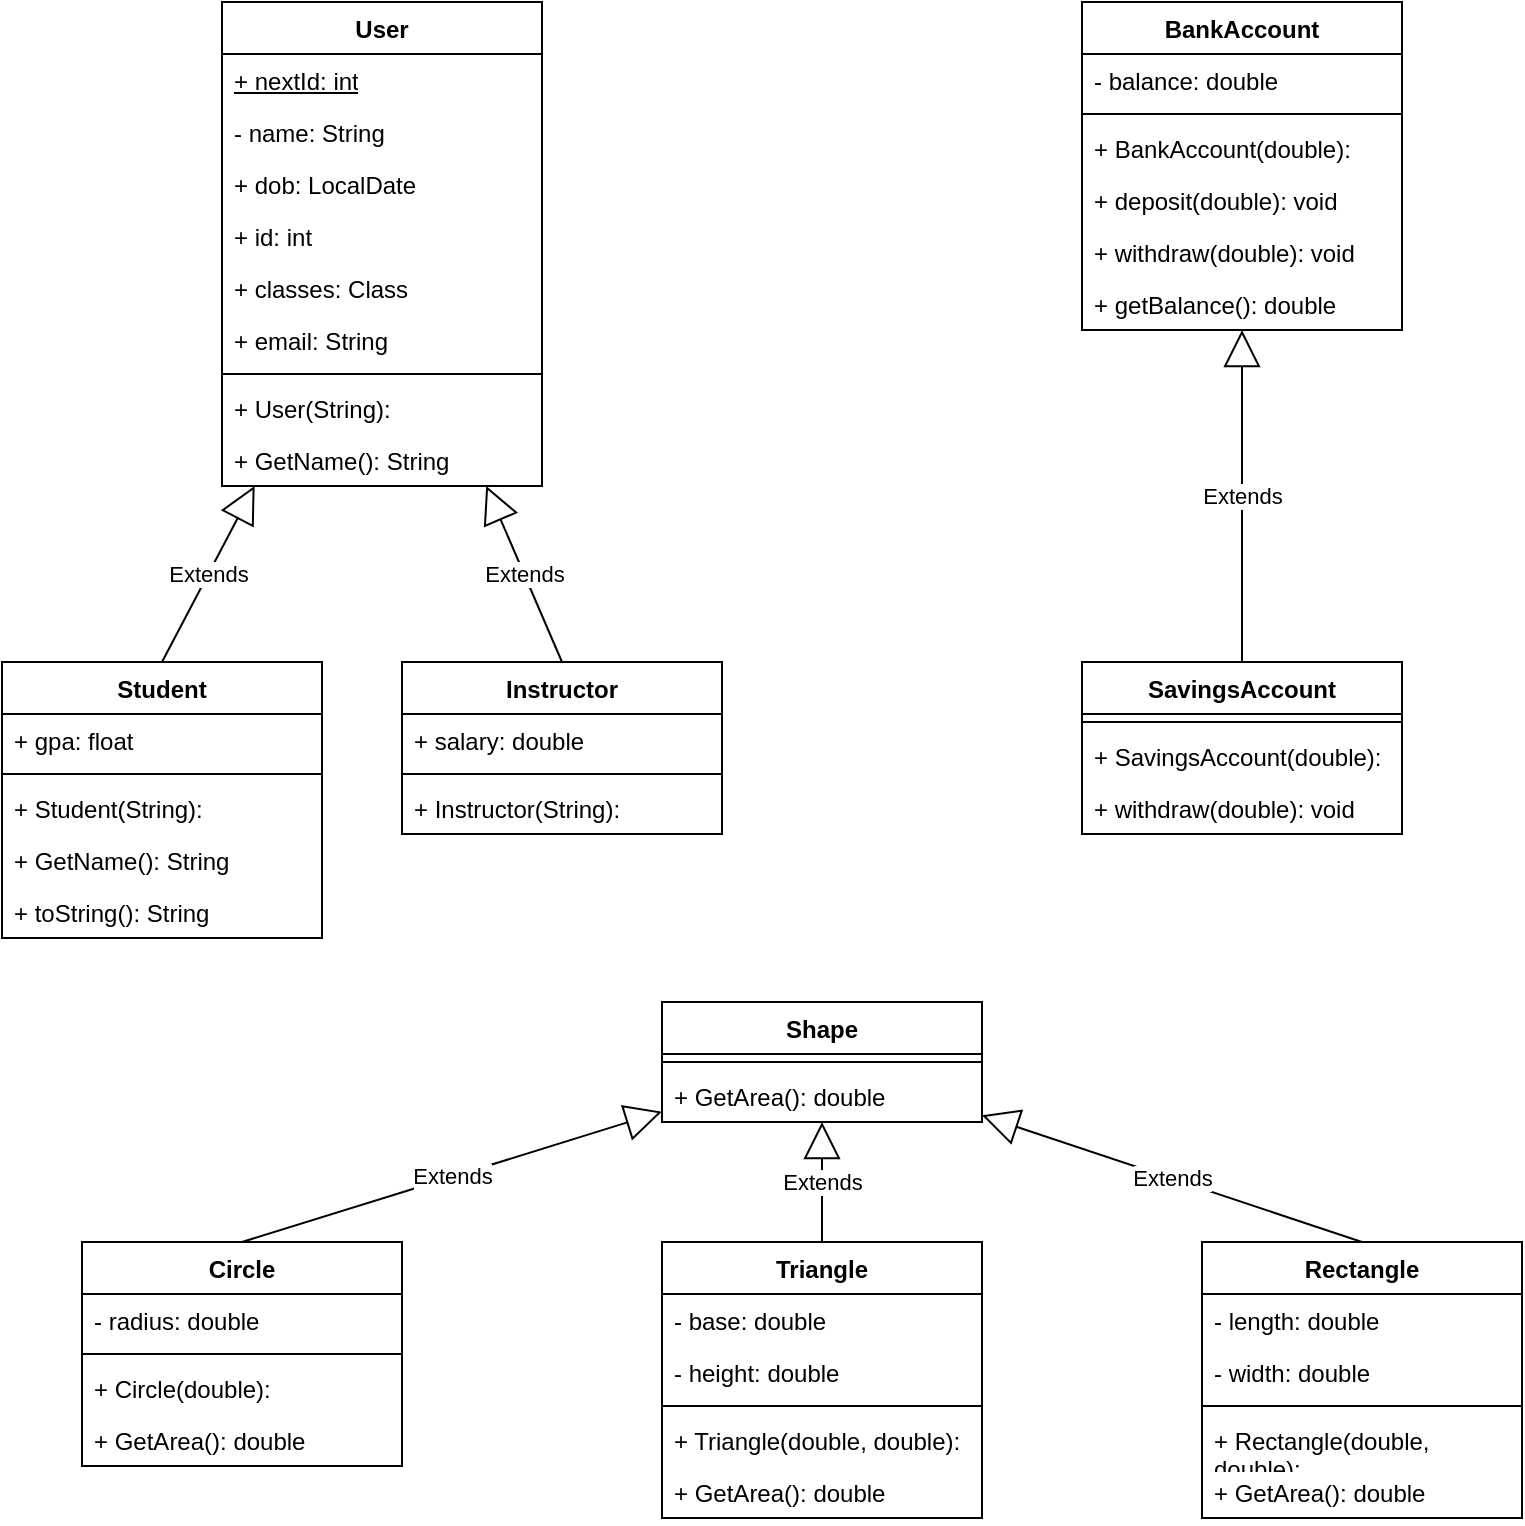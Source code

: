 <mxfile version="24.2.1" type="github">
  <diagram id="C5RBs43oDa-KdzZeNtuy" name="Page-1">
    <mxGraphModel dx="1728" dy="643" grid="1" gridSize="10" guides="1" tooltips="1" connect="1" arrows="1" fold="1" page="1" pageScale="1" pageWidth="827" pageHeight="1169" math="0" shadow="0">
      <root>
        <mxCell id="WIyWlLk6GJQsqaUBKTNV-0" />
        <mxCell id="WIyWlLk6GJQsqaUBKTNV-1" parent="WIyWlLk6GJQsqaUBKTNV-0" />
        <mxCell id="EXZdJwPk6BXCTOU0KjjP-6" value="User" style="swimlane;fontStyle=1;align=center;verticalAlign=top;childLayout=stackLayout;horizontal=1;startSize=26;horizontalStack=0;resizeParent=1;resizeParentMax=0;resizeLast=0;collapsible=1;marginBottom=0;whiteSpace=wrap;html=1;" vertex="1" parent="WIyWlLk6GJQsqaUBKTNV-1">
          <mxGeometry x="140" y="20" width="160" height="242" as="geometry" />
        </mxCell>
        <mxCell id="EXZdJwPk6BXCTOU0KjjP-7" value="&lt;u&gt;+ nextId: int&lt;/u&gt;" style="text;strokeColor=none;fillColor=none;align=left;verticalAlign=top;spacingLeft=4;spacingRight=4;overflow=hidden;rotatable=0;points=[[0,0.5],[1,0.5]];portConstraint=eastwest;whiteSpace=wrap;html=1;" vertex="1" parent="EXZdJwPk6BXCTOU0KjjP-6">
          <mxGeometry y="26" width="160" height="26" as="geometry" />
        </mxCell>
        <mxCell id="EXZdJwPk6BXCTOU0KjjP-10" value="- name: String" style="text;strokeColor=none;fillColor=none;align=left;verticalAlign=top;spacingLeft=4;spacingRight=4;overflow=hidden;rotatable=0;points=[[0,0.5],[1,0.5]];portConstraint=eastwest;whiteSpace=wrap;html=1;" vertex="1" parent="EXZdJwPk6BXCTOU0KjjP-6">
          <mxGeometry y="52" width="160" height="26" as="geometry" />
        </mxCell>
        <mxCell id="EXZdJwPk6BXCTOU0KjjP-11" value="+ dob: LocalDate" style="text;strokeColor=none;fillColor=none;align=left;verticalAlign=top;spacingLeft=4;spacingRight=4;overflow=hidden;rotatable=0;points=[[0,0.5],[1,0.5]];portConstraint=eastwest;whiteSpace=wrap;html=1;" vertex="1" parent="EXZdJwPk6BXCTOU0KjjP-6">
          <mxGeometry y="78" width="160" height="26" as="geometry" />
        </mxCell>
        <mxCell id="EXZdJwPk6BXCTOU0KjjP-12" value="+ id: int" style="text;strokeColor=none;fillColor=none;align=left;verticalAlign=top;spacingLeft=4;spacingRight=4;overflow=hidden;rotatable=0;points=[[0,0.5],[1,0.5]];portConstraint=eastwest;whiteSpace=wrap;html=1;" vertex="1" parent="EXZdJwPk6BXCTOU0KjjP-6">
          <mxGeometry y="104" width="160" height="26" as="geometry" />
        </mxCell>
        <mxCell id="EXZdJwPk6BXCTOU0KjjP-13" value="+ classes: Class" style="text;strokeColor=none;fillColor=none;align=left;verticalAlign=top;spacingLeft=4;spacingRight=4;overflow=hidden;rotatable=0;points=[[0,0.5],[1,0.5]];portConstraint=eastwest;whiteSpace=wrap;html=1;" vertex="1" parent="EXZdJwPk6BXCTOU0KjjP-6">
          <mxGeometry y="130" width="160" height="26" as="geometry" />
        </mxCell>
        <mxCell id="EXZdJwPk6BXCTOU0KjjP-14" value="+ email: String" style="text;strokeColor=none;fillColor=none;align=left;verticalAlign=top;spacingLeft=4;spacingRight=4;overflow=hidden;rotatable=0;points=[[0,0.5],[1,0.5]];portConstraint=eastwest;whiteSpace=wrap;html=1;" vertex="1" parent="EXZdJwPk6BXCTOU0KjjP-6">
          <mxGeometry y="156" width="160" height="26" as="geometry" />
        </mxCell>
        <mxCell id="EXZdJwPk6BXCTOU0KjjP-8" value="" style="line;strokeWidth=1;fillColor=none;align=left;verticalAlign=middle;spacingTop=-1;spacingLeft=3;spacingRight=3;rotatable=0;labelPosition=right;points=[];portConstraint=eastwest;strokeColor=inherit;" vertex="1" parent="EXZdJwPk6BXCTOU0KjjP-6">
          <mxGeometry y="182" width="160" height="8" as="geometry" />
        </mxCell>
        <mxCell id="EXZdJwPk6BXCTOU0KjjP-9" value="+ User(String):&amp;nbsp;" style="text;strokeColor=none;fillColor=none;align=left;verticalAlign=top;spacingLeft=4;spacingRight=4;overflow=hidden;rotatable=0;points=[[0,0.5],[1,0.5]];portConstraint=eastwest;whiteSpace=wrap;html=1;" vertex="1" parent="EXZdJwPk6BXCTOU0KjjP-6">
          <mxGeometry y="190" width="160" height="26" as="geometry" />
        </mxCell>
        <mxCell id="EXZdJwPk6BXCTOU0KjjP-15" value="+ GetName(): String&amp;nbsp;" style="text;strokeColor=none;fillColor=none;align=left;verticalAlign=top;spacingLeft=4;spacingRight=4;overflow=hidden;rotatable=0;points=[[0,0.5],[1,0.5]];portConstraint=eastwest;whiteSpace=wrap;html=1;" vertex="1" parent="EXZdJwPk6BXCTOU0KjjP-6">
          <mxGeometry y="216" width="160" height="26" as="geometry" />
        </mxCell>
        <mxCell id="EXZdJwPk6BXCTOU0KjjP-16" value="Student" style="swimlane;fontStyle=1;align=center;verticalAlign=top;childLayout=stackLayout;horizontal=1;startSize=26;horizontalStack=0;resizeParent=1;resizeParentMax=0;resizeLast=0;collapsible=1;marginBottom=0;whiteSpace=wrap;html=1;" vertex="1" parent="WIyWlLk6GJQsqaUBKTNV-1">
          <mxGeometry x="30" y="350" width="160" height="138" as="geometry" />
        </mxCell>
        <mxCell id="EXZdJwPk6BXCTOU0KjjP-17" value="+ gpa: float" style="text;strokeColor=none;fillColor=none;align=left;verticalAlign=top;spacingLeft=4;spacingRight=4;overflow=hidden;rotatable=0;points=[[0,0.5],[1,0.5]];portConstraint=eastwest;whiteSpace=wrap;html=1;" vertex="1" parent="EXZdJwPk6BXCTOU0KjjP-16">
          <mxGeometry y="26" width="160" height="26" as="geometry" />
        </mxCell>
        <mxCell id="EXZdJwPk6BXCTOU0KjjP-18" value="" style="line;strokeWidth=1;fillColor=none;align=left;verticalAlign=middle;spacingTop=-1;spacingLeft=3;spacingRight=3;rotatable=0;labelPosition=right;points=[];portConstraint=eastwest;strokeColor=inherit;" vertex="1" parent="EXZdJwPk6BXCTOU0KjjP-16">
          <mxGeometry y="52" width="160" height="8" as="geometry" />
        </mxCell>
        <mxCell id="EXZdJwPk6BXCTOU0KjjP-19" value="+ Student(String):" style="text;strokeColor=none;fillColor=none;align=left;verticalAlign=top;spacingLeft=4;spacingRight=4;overflow=hidden;rotatable=0;points=[[0,0.5],[1,0.5]];portConstraint=eastwest;whiteSpace=wrap;html=1;" vertex="1" parent="EXZdJwPk6BXCTOU0KjjP-16">
          <mxGeometry y="60" width="160" height="26" as="geometry" />
        </mxCell>
        <mxCell id="EXZdJwPk6BXCTOU0KjjP-20" value="+ GetName(): String" style="text;strokeColor=none;fillColor=none;align=left;verticalAlign=top;spacingLeft=4;spacingRight=4;overflow=hidden;rotatable=0;points=[[0,0.5],[1,0.5]];portConstraint=eastwest;whiteSpace=wrap;html=1;" vertex="1" parent="EXZdJwPk6BXCTOU0KjjP-16">
          <mxGeometry y="86" width="160" height="26" as="geometry" />
        </mxCell>
        <mxCell id="EXZdJwPk6BXCTOU0KjjP-21" value="+ toString(): String" style="text;strokeColor=none;fillColor=none;align=left;verticalAlign=top;spacingLeft=4;spacingRight=4;overflow=hidden;rotatable=0;points=[[0,0.5],[1,0.5]];portConstraint=eastwest;whiteSpace=wrap;html=1;" vertex="1" parent="EXZdJwPk6BXCTOU0KjjP-16">
          <mxGeometry y="112" width="160" height="26" as="geometry" />
        </mxCell>
        <mxCell id="EXZdJwPk6BXCTOU0KjjP-23" value="Instructor" style="swimlane;fontStyle=1;align=center;verticalAlign=top;childLayout=stackLayout;horizontal=1;startSize=26;horizontalStack=0;resizeParent=1;resizeParentMax=0;resizeLast=0;collapsible=1;marginBottom=0;whiteSpace=wrap;html=1;" vertex="1" parent="WIyWlLk6GJQsqaUBKTNV-1">
          <mxGeometry x="230" y="350" width="160" height="86" as="geometry" />
        </mxCell>
        <mxCell id="EXZdJwPk6BXCTOU0KjjP-24" value="+ salary: double" style="text;strokeColor=none;fillColor=none;align=left;verticalAlign=top;spacingLeft=4;spacingRight=4;overflow=hidden;rotatable=0;points=[[0,0.5],[1,0.5]];portConstraint=eastwest;whiteSpace=wrap;html=1;" vertex="1" parent="EXZdJwPk6BXCTOU0KjjP-23">
          <mxGeometry y="26" width="160" height="26" as="geometry" />
        </mxCell>
        <mxCell id="EXZdJwPk6BXCTOU0KjjP-25" value="" style="line;strokeWidth=1;fillColor=none;align=left;verticalAlign=middle;spacingTop=-1;spacingLeft=3;spacingRight=3;rotatable=0;labelPosition=right;points=[];portConstraint=eastwest;strokeColor=inherit;" vertex="1" parent="EXZdJwPk6BXCTOU0KjjP-23">
          <mxGeometry y="52" width="160" height="8" as="geometry" />
        </mxCell>
        <mxCell id="EXZdJwPk6BXCTOU0KjjP-26" value="+ Instructor(String):&amp;nbsp;" style="text;strokeColor=none;fillColor=none;align=left;verticalAlign=top;spacingLeft=4;spacingRight=4;overflow=hidden;rotatable=0;points=[[0,0.5],[1,0.5]];portConstraint=eastwest;whiteSpace=wrap;html=1;" vertex="1" parent="EXZdJwPk6BXCTOU0KjjP-23">
          <mxGeometry y="60" width="160" height="26" as="geometry" />
        </mxCell>
        <mxCell id="EXZdJwPk6BXCTOU0KjjP-28" value="BankAccount" style="swimlane;fontStyle=1;align=center;verticalAlign=top;childLayout=stackLayout;horizontal=1;startSize=26;horizontalStack=0;resizeParent=1;resizeParentMax=0;resizeLast=0;collapsible=1;marginBottom=0;whiteSpace=wrap;html=1;" vertex="1" parent="WIyWlLk6GJQsqaUBKTNV-1">
          <mxGeometry x="570" y="20" width="160" height="164" as="geometry" />
        </mxCell>
        <mxCell id="EXZdJwPk6BXCTOU0KjjP-29" value="- balance: double" style="text;strokeColor=none;fillColor=none;align=left;verticalAlign=top;spacingLeft=4;spacingRight=4;overflow=hidden;rotatable=0;points=[[0,0.5],[1,0.5]];portConstraint=eastwest;whiteSpace=wrap;html=1;" vertex="1" parent="EXZdJwPk6BXCTOU0KjjP-28">
          <mxGeometry y="26" width="160" height="26" as="geometry" />
        </mxCell>
        <mxCell id="EXZdJwPk6BXCTOU0KjjP-30" value="" style="line;strokeWidth=1;fillColor=none;align=left;verticalAlign=middle;spacingTop=-1;spacingLeft=3;spacingRight=3;rotatable=0;labelPosition=right;points=[];portConstraint=eastwest;strokeColor=inherit;" vertex="1" parent="EXZdJwPk6BXCTOU0KjjP-28">
          <mxGeometry y="52" width="160" height="8" as="geometry" />
        </mxCell>
        <mxCell id="EXZdJwPk6BXCTOU0KjjP-31" value="+ BankAccount(double):" style="text;strokeColor=none;fillColor=none;align=left;verticalAlign=top;spacingLeft=4;spacingRight=4;overflow=hidden;rotatable=0;points=[[0,0.5],[1,0.5]];portConstraint=eastwest;whiteSpace=wrap;html=1;" vertex="1" parent="EXZdJwPk6BXCTOU0KjjP-28">
          <mxGeometry y="60" width="160" height="26" as="geometry" />
        </mxCell>
        <mxCell id="EXZdJwPk6BXCTOU0KjjP-32" value="+ deposit(double): void" style="text;strokeColor=none;fillColor=none;align=left;verticalAlign=top;spacingLeft=4;spacingRight=4;overflow=hidden;rotatable=0;points=[[0,0.5],[1,0.5]];portConstraint=eastwest;whiteSpace=wrap;html=1;" vertex="1" parent="EXZdJwPk6BXCTOU0KjjP-28">
          <mxGeometry y="86" width="160" height="26" as="geometry" />
        </mxCell>
        <mxCell id="EXZdJwPk6BXCTOU0KjjP-33" value="+ withdraw(double): void" style="text;strokeColor=none;fillColor=none;align=left;verticalAlign=top;spacingLeft=4;spacingRight=4;overflow=hidden;rotatable=0;points=[[0,0.5],[1,0.5]];portConstraint=eastwest;whiteSpace=wrap;html=1;" vertex="1" parent="EXZdJwPk6BXCTOU0KjjP-28">
          <mxGeometry y="112" width="160" height="26" as="geometry" />
        </mxCell>
        <mxCell id="EXZdJwPk6BXCTOU0KjjP-34" value="+ getBalance(): double" style="text;strokeColor=none;fillColor=none;align=left;verticalAlign=top;spacingLeft=4;spacingRight=4;overflow=hidden;rotatable=0;points=[[0,0.5],[1,0.5]];portConstraint=eastwest;whiteSpace=wrap;html=1;" vertex="1" parent="EXZdJwPk6BXCTOU0KjjP-28">
          <mxGeometry y="138" width="160" height="26" as="geometry" />
        </mxCell>
        <mxCell id="EXZdJwPk6BXCTOU0KjjP-35" value="Circle" style="swimlane;fontStyle=1;align=center;verticalAlign=top;childLayout=stackLayout;horizontal=1;startSize=26;horizontalStack=0;resizeParent=1;resizeParentMax=0;resizeLast=0;collapsible=1;marginBottom=0;whiteSpace=wrap;html=1;" vertex="1" parent="WIyWlLk6GJQsqaUBKTNV-1">
          <mxGeometry x="70" y="640" width="160" height="112" as="geometry" />
        </mxCell>
        <mxCell id="EXZdJwPk6BXCTOU0KjjP-36" value="- radius: double" style="text;strokeColor=none;fillColor=none;align=left;verticalAlign=top;spacingLeft=4;spacingRight=4;overflow=hidden;rotatable=0;points=[[0,0.5],[1,0.5]];portConstraint=eastwest;whiteSpace=wrap;html=1;" vertex="1" parent="EXZdJwPk6BXCTOU0KjjP-35">
          <mxGeometry y="26" width="160" height="26" as="geometry" />
        </mxCell>
        <mxCell id="EXZdJwPk6BXCTOU0KjjP-37" value="" style="line;strokeWidth=1;fillColor=none;align=left;verticalAlign=middle;spacingTop=-1;spacingLeft=3;spacingRight=3;rotatable=0;labelPosition=right;points=[];portConstraint=eastwest;strokeColor=inherit;" vertex="1" parent="EXZdJwPk6BXCTOU0KjjP-35">
          <mxGeometry y="52" width="160" height="8" as="geometry" />
        </mxCell>
        <mxCell id="EXZdJwPk6BXCTOU0KjjP-38" value="+ Circle(double):" style="text;strokeColor=none;fillColor=none;align=left;verticalAlign=top;spacingLeft=4;spacingRight=4;overflow=hidden;rotatable=0;points=[[0,0.5],[1,0.5]];portConstraint=eastwest;whiteSpace=wrap;html=1;" vertex="1" parent="EXZdJwPk6BXCTOU0KjjP-35">
          <mxGeometry y="60" width="160" height="26" as="geometry" />
        </mxCell>
        <mxCell id="EXZdJwPk6BXCTOU0KjjP-39" value="+ GetArea(): double" style="text;strokeColor=none;fillColor=none;align=left;verticalAlign=top;spacingLeft=4;spacingRight=4;overflow=hidden;rotatable=0;points=[[0,0.5],[1,0.5]];portConstraint=eastwest;whiteSpace=wrap;html=1;" vertex="1" parent="EXZdJwPk6BXCTOU0KjjP-35">
          <mxGeometry y="86" width="160" height="26" as="geometry" />
        </mxCell>
        <mxCell id="EXZdJwPk6BXCTOU0KjjP-40" value="Rectangle" style="swimlane;fontStyle=1;align=center;verticalAlign=top;childLayout=stackLayout;horizontal=1;startSize=26;horizontalStack=0;resizeParent=1;resizeParentMax=0;resizeLast=0;collapsible=1;marginBottom=0;whiteSpace=wrap;html=1;" vertex="1" parent="WIyWlLk6GJQsqaUBKTNV-1">
          <mxGeometry x="630" y="640" width="160" height="138" as="geometry" />
        </mxCell>
        <mxCell id="EXZdJwPk6BXCTOU0KjjP-41" value="- length: double" style="text;strokeColor=none;fillColor=none;align=left;verticalAlign=top;spacingLeft=4;spacingRight=4;overflow=hidden;rotatable=0;points=[[0,0.5],[1,0.5]];portConstraint=eastwest;whiteSpace=wrap;html=1;" vertex="1" parent="EXZdJwPk6BXCTOU0KjjP-40">
          <mxGeometry y="26" width="160" height="26" as="geometry" />
        </mxCell>
        <mxCell id="EXZdJwPk6BXCTOU0KjjP-44" value="- width: double" style="text;strokeColor=none;fillColor=none;align=left;verticalAlign=top;spacingLeft=4;spacingRight=4;overflow=hidden;rotatable=0;points=[[0,0.5],[1,0.5]];portConstraint=eastwest;whiteSpace=wrap;html=1;" vertex="1" parent="EXZdJwPk6BXCTOU0KjjP-40">
          <mxGeometry y="52" width="160" height="26" as="geometry" />
        </mxCell>
        <mxCell id="EXZdJwPk6BXCTOU0KjjP-42" value="" style="line;strokeWidth=1;fillColor=none;align=left;verticalAlign=middle;spacingTop=-1;spacingLeft=3;spacingRight=3;rotatable=0;labelPosition=right;points=[];portConstraint=eastwest;strokeColor=inherit;" vertex="1" parent="EXZdJwPk6BXCTOU0KjjP-40">
          <mxGeometry y="78" width="160" height="8" as="geometry" />
        </mxCell>
        <mxCell id="EXZdJwPk6BXCTOU0KjjP-43" value="+ Rectangle(double, double):&amp;nbsp;" style="text;strokeColor=none;fillColor=none;align=left;verticalAlign=top;spacingLeft=4;spacingRight=4;overflow=hidden;rotatable=0;points=[[0,0.5],[1,0.5]];portConstraint=eastwest;whiteSpace=wrap;html=1;" vertex="1" parent="EXZdJwPk6BXCTOU0KjjP-40">
          <mxGeometry y="86" width="160" height="26" as="geometry" />
        </mxCell>
        <mxCell id="EXZdJwPk6BXCTOU0KjjP-45" value="+ GetArea(): double&amp;nbsp;" style="text;strokeColor=none;fillColor=none;align=left;verticalAlign=top;spacingLeft=4;spacingRight=4;overflow=hidden;rotatable=0;points=[[0,0.5],[1,0.5]];portConstraint=eastwest;whiteSpace=wrap;html=1;" vertex="1" parent="EXZdJwPk6BXCTOU0KjjP-40">
          <mxGeometry y="112" width="160" height="26" as="geometry" />
        </mxCell>
        <mxCell id="EXZdJwPk6BXCTOU0KjjP-46" value="SavingsAccount" style="swimlane;fontStyle=1;align=center;verticalAlign=top;childLayout=stackLayout;horizontal=1;startSize=26;horizontalStack=0;resizeParent=1;resizeParentMax=0;resizeLast=0;collapsible=1;marginBottom=0;whiteSpace=wrap;html=1;" vertex="1" parent="WIyWlLk6GJQsqaUBKTNV-1">
          <mxGeometry x="570" y="350" width="160" height="86" as="geometry" />
        </mxCell>
        <mxCell id="EXZdJwPk6BXCTOU0KjjP-48" value="" style="line;strokeWidth=1;fillColor=none;align=left;verticalAlign=middle;spacingTop=-1;spacingLeft=3;spacingRight=3;rotatable=0;labelPosition=right;points=[];portConstraint=eastwest;strokeColor=inherit;" vertex="1" parent="EXZdJwPk6BXCTOU0KjjP-46">
          <mxGeometry y="26" width="160" height="8" as="geometry" />
        </mxCell>
        <mxCell id="EXZdJwPk6BXCTOU0KjjP-49" value="+ SavingsAccount(double):" style="text;strokeColor=none;fillColor=none;align=left;verticalAlign=top;spacingLeft=4;spacingRight=4;overflow=hidden;rotatable=0;points=[[0,0.5],[1,0.5]];portConstraint=eastwest;whiteSpace=wrap;html=1;" vertex="1" parent="EXZdJwPk6BXCTOU0KjjP-46">
          <mxGeometry y="34" width="160" height="26" as="geometry" />
        </mxCell>
        <mxCell id="EXZdJwPk6BXCTOU0KjjP-50" value="+ withdraw(double): void" style="text;strokeColor=none;fillColor=none;align=left;verticalAlign=top;spacingLeft=4;spacingRight=4;overflow=hidden;rotatable=0;points=[[0,0.5],[1,0.5]];portConstraint=eastwest;whiteSpace=wrap;html=1;" vertex="1" parent="EXZdJwPk6BXCTOU0KjjP-46">
          <mxGeometry y="60" width="160" height="26" as="geometry" />
        </mxCell>
        <mxCell id="EXZdJwPk6BXCTOU0KjjP-51" value="Shape" style="swimlane;fontStyle=1;align=center;verticalAlign=top;childLayout=stackLayout;horizontal=1;startSize=26;horizontalStack=0;resizeParent=1;resizeParentMax=0;resizeLast=0;collapsible=1;marginBottom=0;whiteSpace=wrap;html=1;" vertex="1" parent="WIyWlLk6GJQsqaUBKTNV-1">
          <mxGeometry x="360" y="520" width="160" height="60" as="geometry" />
        </mxCell>
        <mxCell id="EXZdJwPk6BXCTOU0KjjP-53" value="" style="line;strokeWidth=1;fillColor=none;align=left;verticalAlign=middle;spacingTop=-1;spacingLeft=3;spacingRight=3;rotatable=0;labelPosition=right;points=[];portConstraint=eastwest;strokeColor=inherit;" vertex="1" parent="EXZdJwPk6BXCTOU0KjjP-51">
          <mxGeometry y="26" width="160" height="8" as="geometry" />
        </mxCell>
        <mxCell id="EXZdJwPk6BXCTOU0KjjP-54" value="+ GetArea(): double" style="text;strokeColor=none;fillColor=none;align=left;verticalAlign=top;spacingLeft=4;spacingRight=4;overflow=hidden;rotatable=0;points=[[0,0.5],[1,0.5]];portConstraint=eastwest;whiteSpace=wrap;html=1;" vertex="1" parent="EXZdJwPk6BXCTOU0KjjP-51">
          <mxGeometry y="34" width="160" height="26" as="geometry" />
        </mxCell>
        <mxCell id="EXZdJwPk6BXCTOU0KjjP-55" value="Triangle" style="swimlane;fontStyle=1;align=center;verticalAlign=top;childLayout=stackLayout;horizontal=1;startSize=26;horizontalStack=0;resizeParent=1;resizeParentMax=0;resizeLast=0;collapsible=1;marginBottom=0;whiteSpace=wrap;html=1;" vertex="1" parent="WIyWlLk6GJQsqaUBKTNV-1">
          <mxGeometry x="360" y="640" width="160" height="138" as="geometry" />
        </mxCell>
        <mxCell id="EXZdJwPk6BXCTOU0KjjP-56" value="- base: double" style="text;strokeColor=none;fillColor=none;align=left;verticalAlign=top;spacingLeft=4;spacingRight=4;overflow=hidden;rotatable=0;points=[[0,0.5],[1,0.5]];portConstraint=eastwest;whiteSpace=wrap;html=1;" vertex="1" parent="EXZdJwPk6BXCTOU0KjjP-55">
          <mxGeometry y="26" width="160" height="26" as="geometry" />
        </mxCell>
        <mxCell id="EXZdJwPk6BXCTOU0KjjP-59" value="- height: double" style="text;strokeColor=none;fillColor=none;align=left;verticalAlign=top;spacingLeft=4;spacingRight=4;overflow=hidden;rotatable=0;points=[[0,0.5],[1,0.5]];portConstraint=eastwest;whiteSpace=wrap;html=1;" vertex="1" parent="EXZdJwPk6BXCTOU0KjjP-55">
          <mxGeometry y="52" width="160" height="26" as="geometry" />
        </mxCell>
        <mxCell id="EXZdJwPk6BXCTOU0KjjP-57" value="" style="line;strokeWidth=1;fillColor=none;align=left;verticalAlign=middle;spacingTop=-1;spacingLeft=3;spacingRight=3;rotatable=0;labelPosition=right;points=[];portConstraint=eastwest;strokeColor=inherit;" vertex="1" parent="EXZdJwPk6BXCTOU0KjjP-55">
          <mxGeometry y="78" width="160" height="8" as="geometry" />
        </mxCell>
        <mxCell id="EXZdJwPk6BXCTOU0KjjP-58" value="+ Triangle(double, double):" style="text;strokeColor=none;fillColor=none;align=left;verticalAlign=top;spacingLeft=4;spacingRight=4;overflow=hidden;rotatable=0;points=[[0,0.5],[1,0.5]];portConstraint=eastwest;whiteSpace=wrap;html=1;" vertex="1" parent="EXZdJwPk6BXCTOU0KjjP-55">
          <mxGeometry y="86" width="160" height="26" as="geometry" />
        </mxCell>
        <mxCell id="EXZdJwPk6BXCTOU0KjjP-60" value="+ GetArea(): double" style="text;strokeColor=none;fillColor=none;align=left;verticalAlign=top;spacingLeft=4;spacingRight=4;overflow=hidden;rotatable=0;points=[[0,0.5],[1,0.5]];portConstraint=eastwest;whiteSpace=wrap;html=1;" vertex="1" parent="EXZdJwPk6BXCTOU0KjjP-55">
          <mxGeometry y="112" width="160" height="26" as="geometry" />
        </mxCell>
        <mxCell id="EXZdJwPk6BXCTOU0KjjP-67" value="Extends" style="endArrow=block;endSize=16;endFill=0;html=1;rounded=0;exitX=0.5;exitY=0;exitDx=0;exitDy=0;" edge="1" parent="WIyWlLk6GJQsqaUBKTNV-1" source="EXZdJwPk6BXCTOU0KjjP-16" target="EXZdJwPk6BXCTOU0KjjP-6">
          <mxGeometry width="160" relative="1" as="geometry">
            <mxPoint x="330" y="490" as="sourcePoint" />
            <mxPoint x="490" y="490" as="targetPoint" />
          </mxGeometry>
        </mxCell>
        <mxCell id="EXZdJwPk6BXCTOU0KjjP-68" value="Extends" style="endArrow=block;endSize=16;endFill=0;html=1;rounded=0;exitX=0.5;exitY=0;exitDx=0;exitDy=0;" edge="1" parent="WIyWlLk6GJQsqaUBKTNV-1" source="EXZdJwPk6BXCTOU0KjjP-23" target="EXZdJwPk6BXCTOU0KjjP-6">
          <mxGeometry width="160" relative="1" as="geometry">
            <mxPoint x="120" y="360" as="sourcePoint" />
            <mxPoint x="220" y="260" as="targetPoint" />
          </mxGeometry>
        </mxCell>
        <mxCell id="EXZdJwPk6BXCTOU0KjjP-69" value="Extends" style="endArrow=block;endSize=16;endFill=0;html=1;rounded=0;exitX=0.5;exitY=0;exitDx=0;exitDy=0;" edge="1" parent="WIyWlLk6GJQsqaUBKTNV-1" source="EXZdJwPk6BXCTOU0KjjP-46" target="EXZdJwPk6BXCTOU0KjjP-28">
          <mxGeometry width="160" relative="1" as="geometry">
            <mxPoint x="658" y="308" as="sourcePoint" />
            <mxPoint x="620" y="220" as="targetPoint" />
          </mxGeometry>
        </mxCell>
        <mxCell id="EXZdJwPk6BXCTOU0KjjP-70" value="Extends" style="endArrow=block;endSize=16;endFill=0;html=1;rounded=0;exitX=0.5;exitY=0;exitDx=0;exitDy=0;" edge="1" parent="WIyWlLk6GJQsqaUBKTNV-1" source="EXZdJwPk6BXCTOU0KjjP-35" target="EXZdJwPk6BXCTOU0KjjP-51">
          <mxGeometry width="160" relative="1" as="geometry">
            <mxPoint x="250" y="746" as="sourcePoint" />
            <mxPoint x="250" y="580" as="targetPoint" />
          </mxGeometry>
        </mxCell>
        <mxCell id="EXZdJwPk6BXCTOU0KjjP-71" value="Extends" style="endArrow=block;endSize=16;endFill=0;html=1;rounded=0;exitX=0.5;exitY=0;exitDx=0;exitDy=0;" edge="1" parent="WIyWlLk6GJQsqaUBKTNV-1" source="EXZdJwPk6BXCTOU0KjjP-40" target="EXZdJwPk6BXCTOU0KjjP-51">
          <mxGeometry width="160" relative="1" as="geometry">
            <mxPoint x="160" y="650" as="sourcePoint" />
            <mxPoint x="370" y="585" as="targetPoint" />
          </mxGeometry>
        </mxCell>
        <mxCell id="EXZdJwPk6BXCTOU0KjjP-72" value="Extends" style="endArrow=block;endSize=16;endFill=0;html=1;rounded=0;exitX=0.5;exitY=0;exitDx=0;exitDy=0;" edge="1" parent="WIyWlLk6GJQsqaUBKTNV-1" source="EXZdJwPk6BXCTOU0KjjP-55" target="EXZdJwPk6BXCTOU0KjjP-51">
          <mxGeometry width="160" relative="1" as="geometry">
            <mxPoint x="440" y="630" as="sourcePoint" />
            <mxPoint x="380" y="595" as="targetPoint" />
          </mxGeometry>
        </mxCell>
      </root>
    </mxGraphModel>
  </diagram>
</mxfile>
